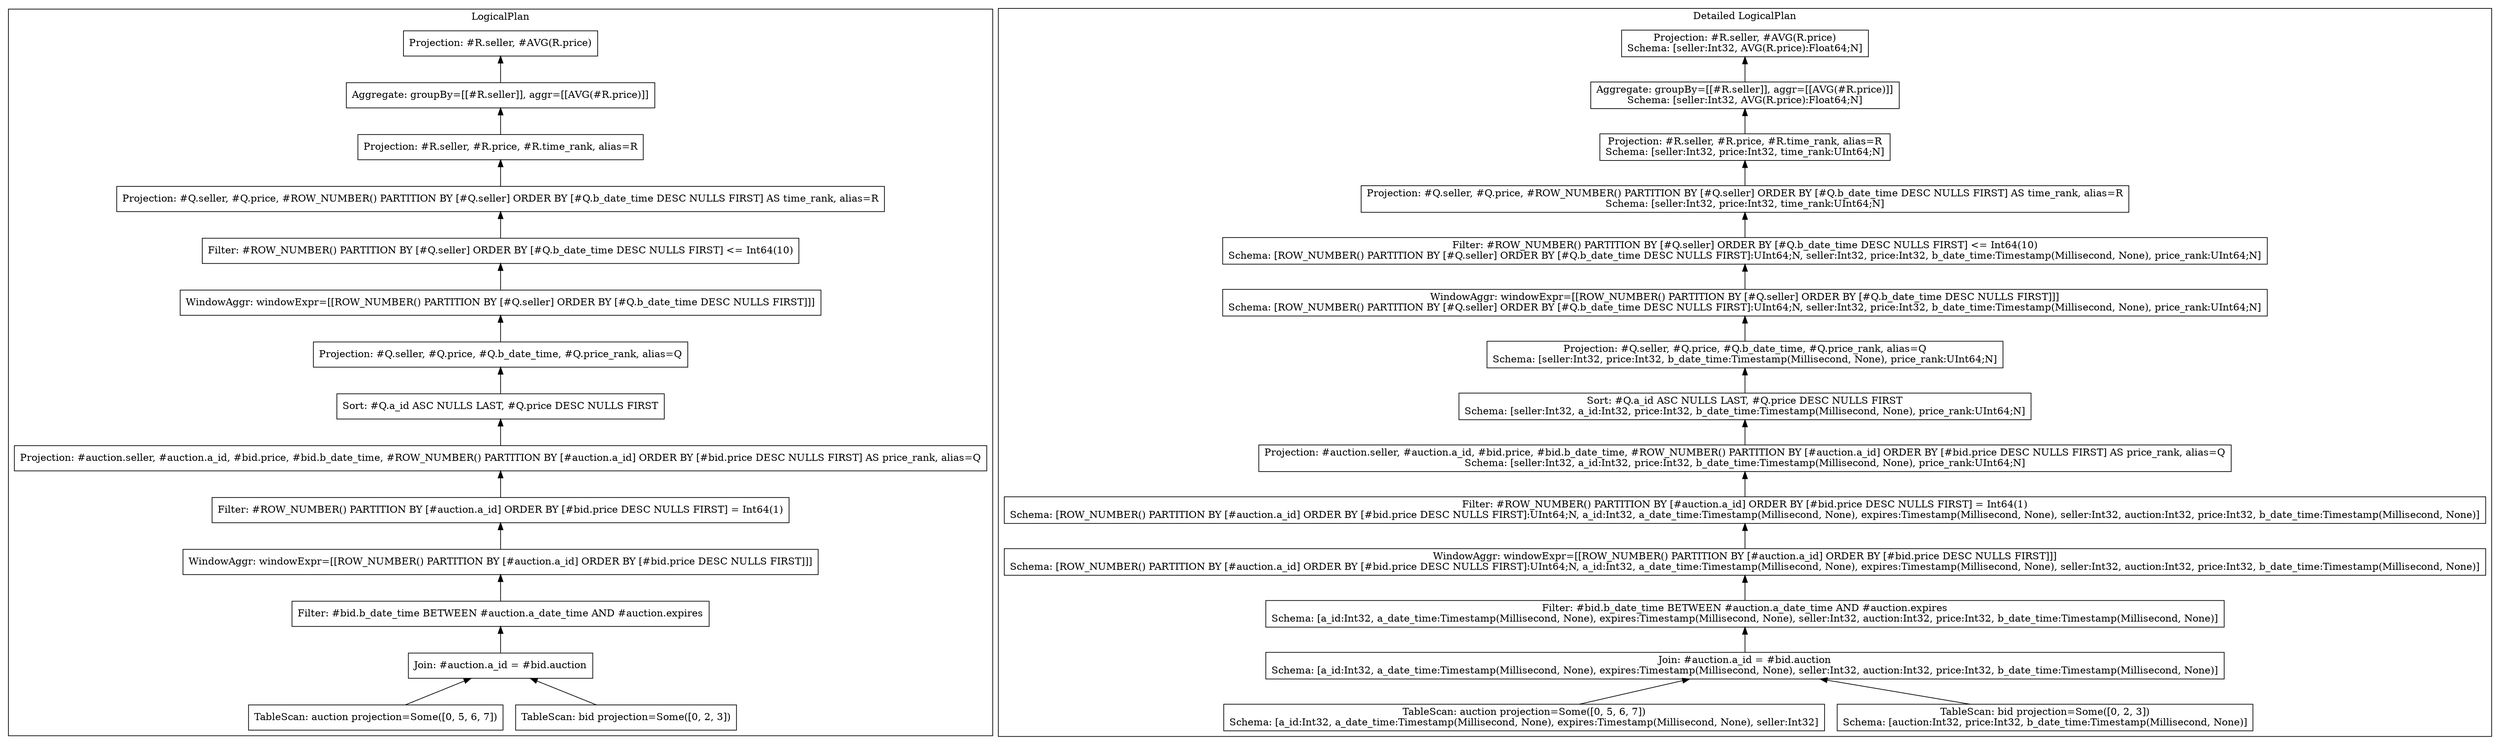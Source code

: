 // Begin DataFusion GraphViz Plan (see https://graphviz.org)
digraph {
  subgraph cluster_1
  {
    graph[label="LogicalPlan"]
    2[shape=box label="Projection: #R.seller, #AVG(R.price)"]
    3[shape=box label="Aggregate: groupBy=[[#R.seller]], aggr=[[AVG(#R.price)]]"]
    2 -> 3 [arrowhead=none, arrowtail=normal, dir=back]
    4[shape=box label="Projection: #R.seller, #R.price, #R.time_rank, alias=R"]
    3 -> 4 [arrowhead=none, arrowtail=normal, dir=back]
    5[shape=box label="Projection: #Q.seller, #Q.price, #ROW_NUMBER() PARTITION BY [#Q.seller] ORDER BY [#Q.b_date_time DESC NULLS FIRST] AS time_rank, alias=R"]
    4 -> 5 [arrowhead=none, arrowtail=normal, dir=back]
    6[shape=box label="Filter: #ROW_NUMBER() PARTITION BY [#Q.seller] ORDER BY [#Q.b_date_time DESC NULLS FIRST] <= Int64(10)"]
    5 -> 6 [arrowhead=none, arrowtail=normal, dir=back]
    7[shape=box label="WindowAggr: windowExpr=[[ROW_NUMBER() PARTITION BY [#Q.seller] ORDER BY [#Q.b_date_time DESC NULLS FIRST]]]"]
    6 -> 7 [arrowhead=none, arrowtail=normal, dir=back]
    8[shape=box label="Projection: #Q.seller, #Q.price, #Q.b_date_time, #Q.price_rank, alias=Q"]
    7 -> 8 [arrowhead=none, arrowtail=normal, dir=back]
    9[shape=box label="Sort: #Q.a_id ASC NULLS LAST, #Q.price DESC NULLS FIRST"]
    8 -> 9 [arrowhead=none, arrowtail=normal, dir=back]
    10[shape=box label="Projection: #auction.seller, #auction.a_id, #bid.price, #bid.b_date_time, #ROW_NUMBER() PARTITION BY [#auction.a_id] ORDER BY [#bid.price DESC NULLS FIRST] AS price_rank, alias=Q"]
    9 -> 10 [arrowhead=none, arrowtail=normal, dir=back]
    11[shape=box label="Filter: #ROW_NUMBER() PARTITION BY [#auction.a_id] ORDER BY [#bid.price DESC NULLS FIRST] = Int64(1)"]
    10 -> 11 [arrowhead=none, arrowtail=normal, dir=back]
    12[shape=box label="WindowAggr: windowExpr=[[ROW_NUMBER() PARTITION BY [#auction.a_id] ORDER BY [#bid.price DESC NULLS FIRST]]]"]
    11 -> 12 [arrowhead=none, arrowtail=normal, dir=back]
    13[shape=box label="Filter: #bid.b_date_time BETWEEN #auction.a_date_time AND #auction.expires"]
    12 -> 13 [arrowhead=none, arrowtail=normal, dir=back]
    14[shape=box label="Join: #auction.a_id = #bid.auction"]
    13 -> 14 [arrowhead=none, arrowtail=normal, dir=back]
    15[shape=box label="TableScan: auction projection=Some([0, 5, 6, 7])"]
    14 -> 15 [arrowhead=none, arrowtail=normal, dir=back]
    16[shape=box label="TableScan: bid projection=Some([0, 2, 3])"]
    14 -> 16 [arrowhead=none, arrowtail=normal, dir=back]
  }
  subgraph cluster_17
  {
    graph[label="Detailed LogicalPlan"]
    18[shape=box label="Projection: #R.seller, #AVG(R.price)\nSchema: [seller:Int32, AVG(R.price):Float64;N]"]
    19[shape=box label="Aggregate: groupBy=[[#R.seller]], aggr=[[AVG(#R.price)]]\nSchema: [seller:Int32, AVG(R.price):Float64;N]"]
    18 -> 19 [arrowhead=none, arrowtail=normal, dir=back]
    20[shape=box label="Projection: #R.seller, #R.price, #R.time_rank, alias=R\nSchema: [seller:Int32, price:Int32, time_rank:UInt64;N]"]
    19 -> 20 [arrowhead=none, arrowtail=normal, dir=back]
    21[shape=box label="Projection: #Q.seller, #Q.price, #ROW_NUMBER() PARTITION BY [#Q.seller] ORDER BY [#Q.b_date_time DESC NULLS FIRST] AS time_rank, alias=R\nSchema: [seller:Int32, price:Int32, time_rank:UInt64;N]"]
    20 -> 21 [arrowhead=none, arrowtail=normal, dir=back]
    22[shape=box label="Filter: #ROW_NUMBER() PARTITION BY [#Q.seller] ORDER BY [#Q.b_date_time DESC NULLS FIRST] <= Int64(10)\nSchema: [ROW_NUMBER() PARTITION BY [#Q.seller] ORDER BY [#Q.b_date_time DESC NULLS FIRST]:UInt64;N, seller:Int32, price:Int32, b_date_time:Timestamp(Millisecond, None), price_rank:UInt64;N]"]
    21 -> 22 [arrowhead=none, arrowtail=normal, dir=back]
    23[shape=box label="WindowAggr: windowExpr=[[ROW_NUMBER() PARTITION BY [#Q.seller] ORDER BY [#Q.b_date_time DESC NULLS FIRST]]]\nSchema: [ROW_NUMBER() PARTITION BY [#Q.seller] ORDER BY [#Q.b_date_time DESC NULLS FIRST]:UInt64;N, seller:Int32, price:Int32, b_date_time:Timestamp(Millisecond, None), price_rank:UInt64;N]"]
    22 -> 23 [arrowhead=none, arrowtail=normal, dir=back]
    24[shape=box label="Projection: #Q.seller, #Q.price, #Q.b_date_time, #Q.price_rank, alias=Q\nSchema: [seller:Int32, price:Int32, b_date_time:Timestamp(Millisecond, None), price_rank:UInt64;N]"]
    23 -> 24 [arrowhead=none, arrowtail=normal, dir=back]
    25[shape=box label="Sort: #Q.a_id ASC NULLS LAST, #Q.price DESC NULLS FIRST\nSchema: [seller:Int32, a_id:Int32, price:Int32, b_date_time:Timestamp(Millisecond, None), price_rank:UInt64;N]"]
    24 -> 25 [arrowhead=none, arrowtail=normal, dir=back]
    26[shape=box label="Projection: #auction.seller, #auction.a_id, #bid.price, #bid.b_date_time, #ROW_NUMBER() PARTITION BY [#auction.a_id] ORDER BY [#bid.price DESC NULLS FIRST] AS price_rank, alias=Q\nSchema: [seller:Int32, a_id:Int32, price:Int32, b_date_time:Timestamp(Millisecond, None), price_rank:UInt64;N]"]
    25 -> 26 [arrowhead=none, arrowtail=normal, dir=back]
    27[shape=box label="Filter: #ROW_NUMBER() PARTITION BY [#auction.a_id] ORDER BY [#bid.price DESC NULLS FIRST] = Int64(1)\nSchema: [ROW_NUMBER() PARTITION BY [#auction.a_id] ORDER BY [#bid.price DESC NULLS FIRST]:UInt64;N, a_id:Int32, a_date_time:Timestamp(Millisecond, None), expires:Timestamp(Millisecond, None), seller:Int32, auction:Int32, price:Int32, b_date_time:Timestamp(Millisecond, None)]"]
    26 -> 27 [arrowhead=none, arrowtail=normal, dir=back]
    28[shape=box label="WindowAggr: windowExpr=[[ROW_NUMBER() PARTITION BY [#auction.a_id] ORDER BY [#bid.price DESC NULLS FIRST]]]\nSchema: [ROW_NUMBER() PARTITION BY [#auction.a_id] ORDER BY [#bid.price DESC NULLS FIRST]:UInt64;N, a_id:Int32, a_date_time:Timestamp(Millisecond, None), expires:Timestamp(Millisecond, None), seller:Int32, auction:Int32, price:Int32, b_date_time:Timestamp(Millisecond, None)]"]
    27 -> 28 [arrowhead=none, arrowtail=normal, dir=back]
    29[shape=box label="Filter: #bid.b_date_time BETWEEN #auction.a_date_time AND #auction.expires\nSchema: [a_id:Int32, a_date_time:Timestamp(Millisecond, None), expires:Timestamp(Millisecond, None), seller:Int32, auction:Int32, price:Int32, b_date_time:Timestamp(Millisecond, None)]"]
    28 -> 29 [arrowhead=none, arrowtail=normal, dir=back]
    30[shape=box label="Join: #auction.a_id = #bid.auction\nSchema: [a_id:Int32, a_date_time:Timestamp(Millisecond, None), expires:Timestamp(Millisecond, None), seller:Int32, auction:Int32, price:Int32, b_date_time:Timestamp(Millisecond, None)]"]
    29 -> 30 [arrowhead=none, arrowtail=normal, dir=back]
    31[shape=box label="TableScan: auction projection=Some([0, 5, 6, 7])\nSchema: [a_id:Int32, a_date_time:Timestamp(Millisecond, None), expires:Timestamp(Millisecond, None), seller:Int32]"]
    30 -> 31 [arrowhead=none, arrowtail=normal, dir=back]
    32[shape=box label="TableScan: bid projection=Some([0, 2, 3])\nSchema: [auction:Int32, price:Int32, b_date_time:Timestamp(Millisecond, None)]"]
    30 -> 32 [arrowhead=none, arrowtail=normal, dir=back]
  }
}
// End DataFusion GraphViz Plan

